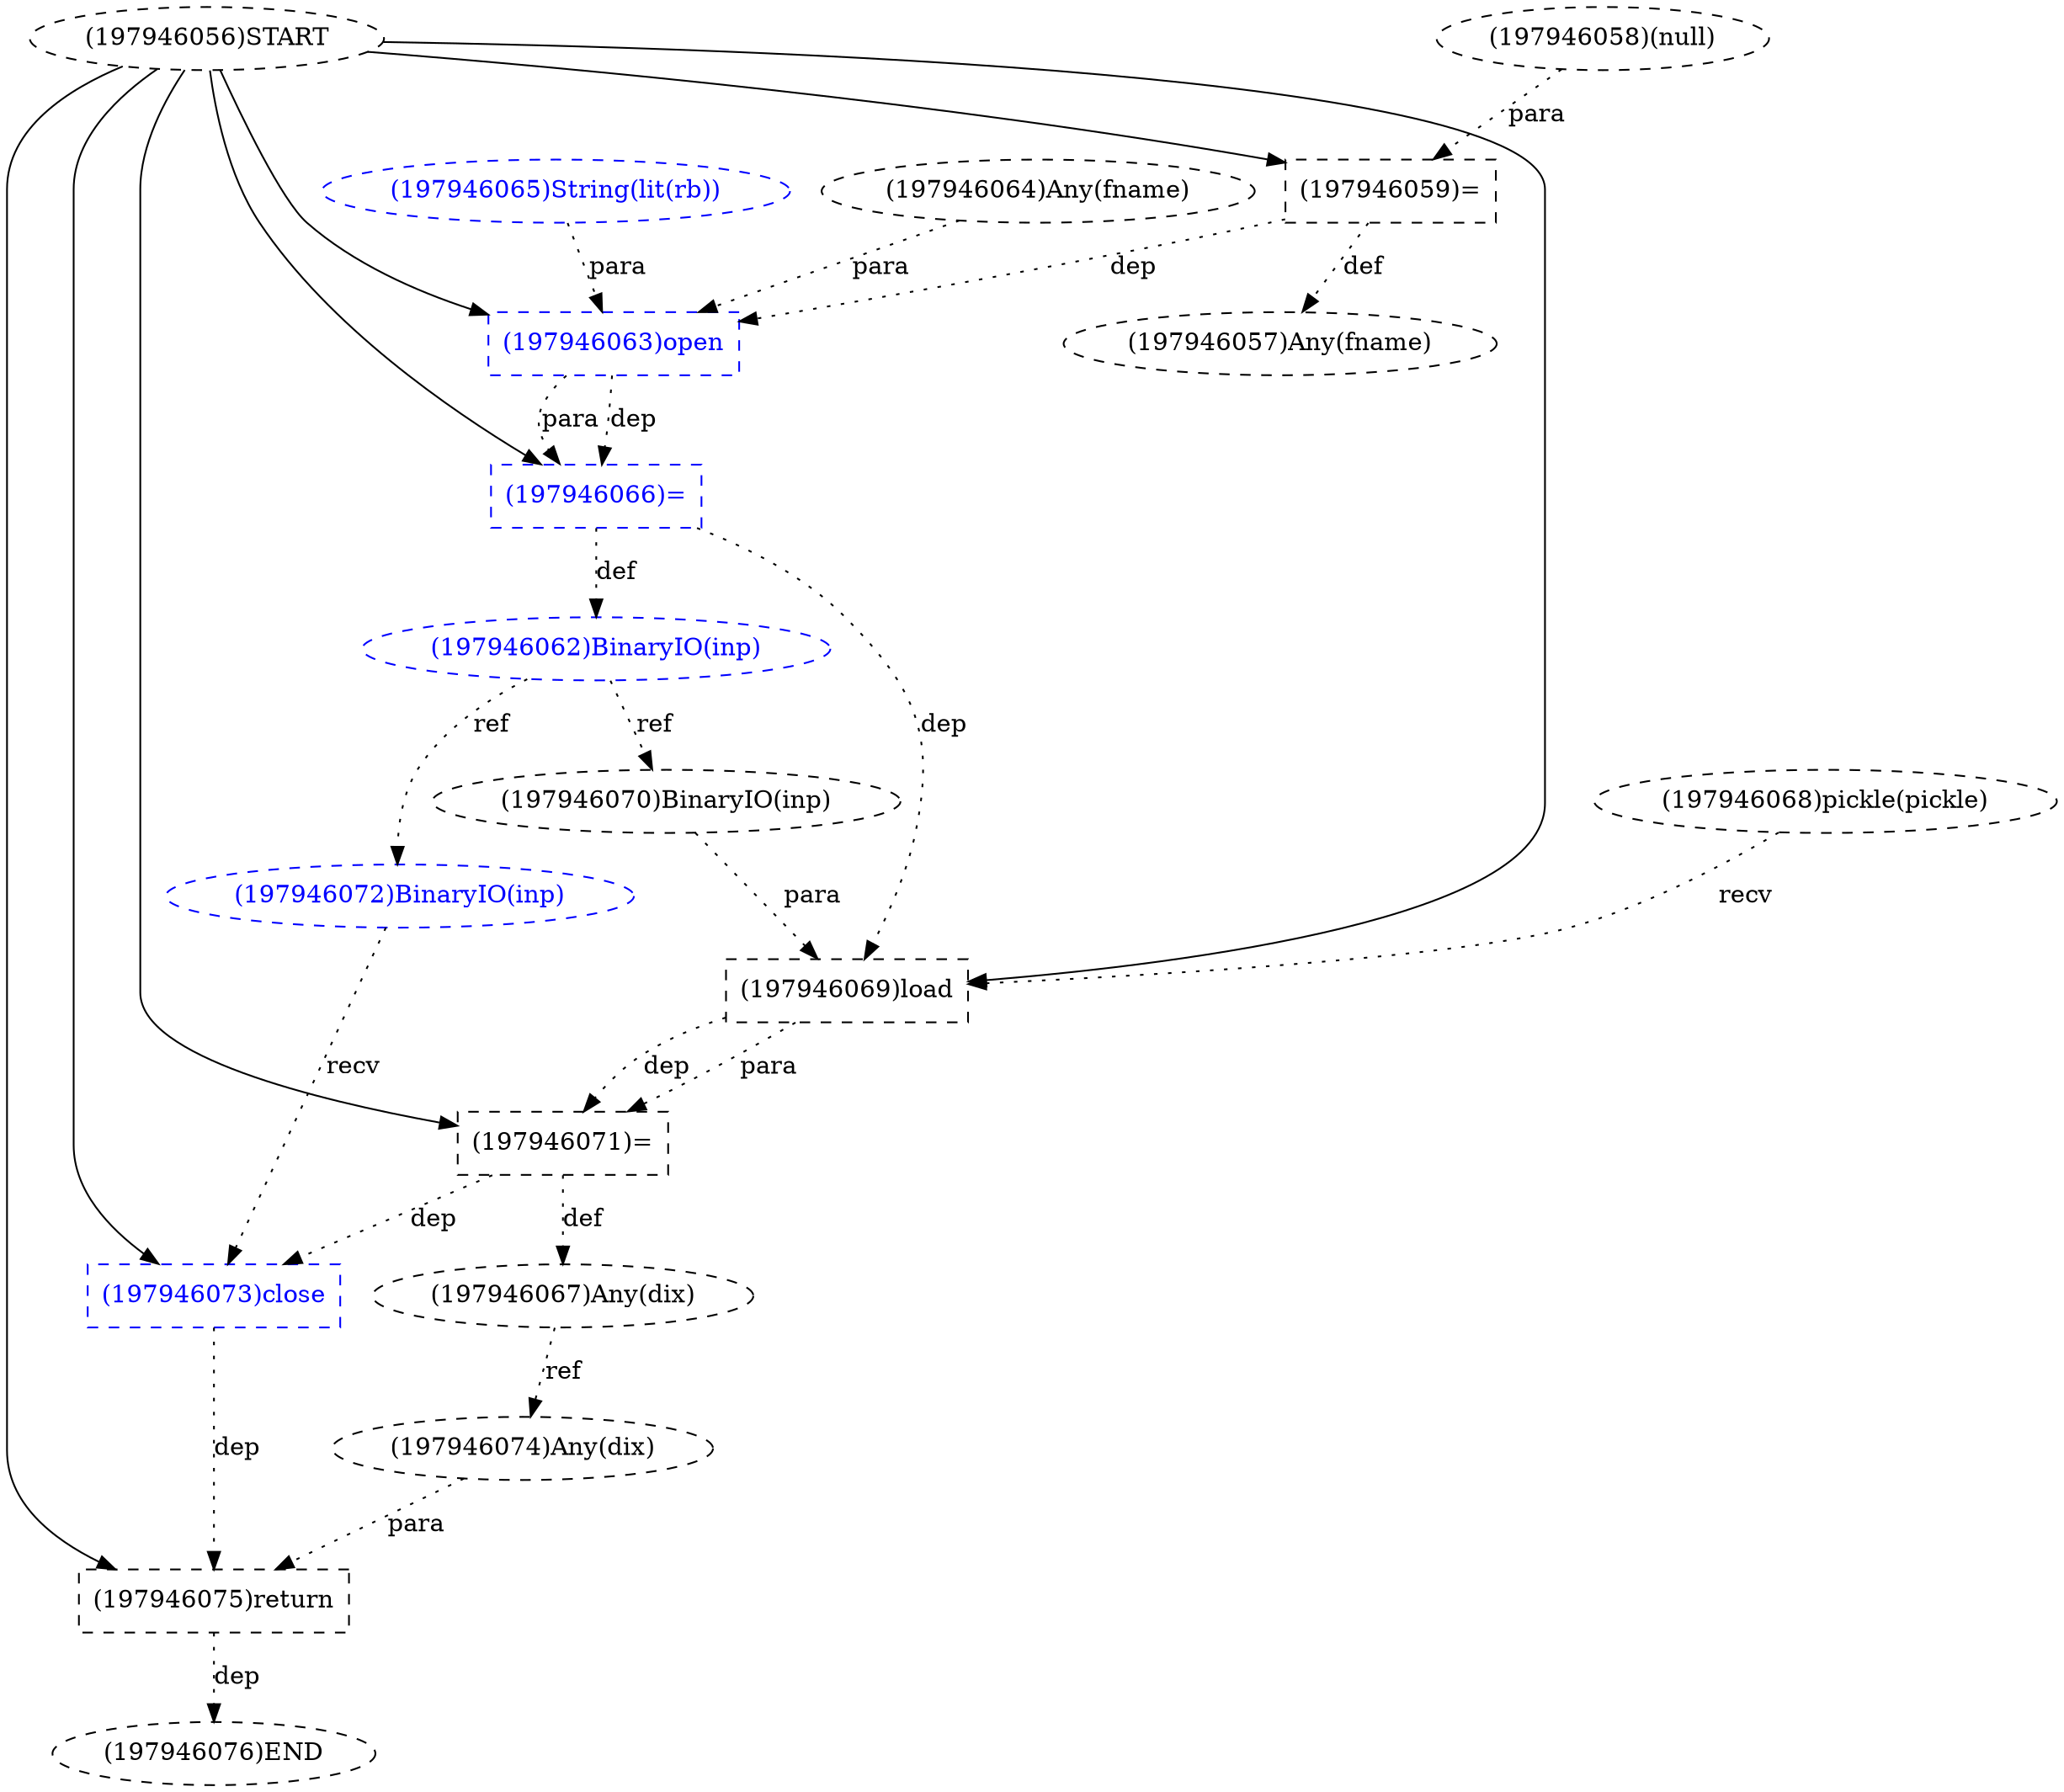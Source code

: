 digraph G {
1 [label="(197946076)END" style=dashed]
2 [label="(197946071)=" shape=box style=dashed]
3 [label="(197946069)load" shape=box style=dashed]
4 [label="(197946063)open" shape=box style=dashed color=blue fontcolor=blue]
5 [label="(197946067)Any(dix)" shape=ellipse style=dashed]
6 [label="(197946065)String(lit(rb))" shape=ellipse style=dashed color=blue fontcolor=blue]
7 [label="(197946064)Any(fname)" shape=ellipse style=dashed]
8 [label="(197946072)BinaryIO(inp)" shape=ellipse style=dashed color=blue fontcolor=blue]
9 [label="(197946073)close" shape=box style=dashed color=blue fontcolor=blue]
10 [label="(197946062)BinaryIO(inp)" shape=ellipse style=dashed color=blue fontcolor=blue]
11 [label="(197946075)return" shape=box style=dashed]
12 [label="(197946057)Any(fname)" shape=ellipse style=dashed]
13 [label="(197946056)START" style=dashed]
14 [label="(197946066)=" shape=box style=dashed color=blue fontcolor=blue]
15 [label="(197946068)pickle(pickle)" shape=ellipse style=dashed]
16 [label="(197946070)BinaryIO(inp)" shape=ellipse style=dashed]
17 [label="(197946058)(null)" shape=ellipse style=dashed]
18 [label="(197946074)Any(dix)" shape=ellipse style=dashed]
19 [label="(197946059)=" shape=box style=dashed]
11 -> 1 [label="dep" style=dotted];
13 -> 2 [label="" style=solid];
3 -> 2 [label="dep" style=dotted];
3 -> 2 [label="para" style=dotted];
13 -> 3 [label="" style=solid];
15 -> 3 [label="recv" style=dotted];
16 -> 3 [label="para" style=dotted];
14 -> 3 [label="dep" style=dotted];
13 -> 4 [label="" style=solid];
7 -> 4 [label="para" style=dotted];
6 -> 4 [label="para" style=dotted];
19 -> 4 [label="dep" style=dotted];
2 -> 5 [label="def" style=dotted];
10 -> 8 [label="ref" style=dotted];
13 -> 9 [label="" style=solid];
8 -> 9 [label="recv" style=dotted];
2 -> 9 [label="dep" style=dotted];
14 -> 10 [label="def" style=dotted];
13 -> 11 [label="" style=solid];
18 -> 11 [label="para" style=dotted];
9 -> 11 [label="dep" style=dotted];
19 -> 12 [label="def" style=dotted];
13 -> 14 [label="" style=solid];
4 -> 14 [label="dep" style=dotted];
4 -> 14 [label="para" style=dotted];
10 -> 16 [label="ref" style=dotted];
5 -> 18 [label="ref" style=dotted];
13 -> 19 [label="" style=solid];
17 -> 19 [label="para" style=dotted];
}